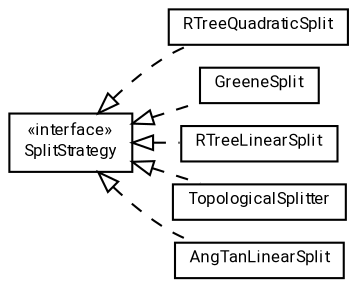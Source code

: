 #!/usr/local/bin/dot
#
# Class diagram 
# Generated by UMLGraph version R5_7_2-60-g0e99a6 (http://www.spinellis.gr/umlgraph/)
#

digraph G {
	graph [fontnames="svg"]
	edge [fontname="Roboto",fontsize=7,labelfontname="Roboto",labelfontsize=7,color="black"];
	node [fontname="Roboto",fontcolor="black",fontsize=8,shape=plaintext,margin=0,width=0,height=0];
	nodesep=0.15;
	ranksep=0.25;
	rankdir=LR;
	// de.lmu.ifi.dbs.elki.index.tree.spatial.rstarvariants.strategies.split.RTreeQuadraticSplit
	c693105 [label=<<table title="de.lmu.ifi.dbs.elki.index.tree.spatial.rstarvariants.strategies.split.RTreeQuadraticSplit" border="0" cellborder="1" cellspacing="0" cellpadding="2" href="RTreeQuadraticSplit.html" target="_parent">
		<tr><td><table border="0" cellspacing="0" cellpadding="1">
		<tr><td align="center" balign="center"> <font face="Roboto">RTreeQuadraticSplit</font> </td></tr>
		</table></td></tr>
		</table>>, URL="RTreeQuadraticSplit.html"];
	// de.lmu.ifi.dbs.elki.index.tree.spatial.rstarvariants.strategies.split.GreeneSplit
	c693107 [label=<<table title="de.lmu.ifi.dbs.elki.index.tree.spatial.rstarvariants.strategies.split.GreeneSplit" border="0" cellborder="1" cellspacing="0" cellpadding="2" href="GreeneSplit.html" target="_parent">
		<tr><td><table border="0" cellspacing="0" cellpadding="1">
		<tr><td align="center" balign="center"> <font face="Roboto">GreeneSplit</font> </td></tr>
		</table></td></tr>
		</table>>, URL="GreeneSplit.html"];
	// de.lmu.ifi.dbs.elki.index.tree.spatial.rstarvariants.strategies.split.SplitStrategy
	c693109 [label=<<table title="de.lmu.ifi.dbs.elki.index.tree.spatial.rstarvariants.strategies.split.SplitStrategy" border="0" cellborder="1" cellspacing="0" cellpadding="2" href="SplitStrategy.html" target="_parent">
		<tr><td><table border="0" cellspacing="0" cellpadding="1">
		<tr><td align="center" balign="center"> &#171;interface&#187; </td></tr>
		<tr><td align="center" balign="center"> <font face="Roboto">SplitStrategy</font> </td></tr>
		</table></td></tr>
		</table>>, URL="SplitStrategy.html"];
	// de.lmu.ifi.dbs.elki.index.tree.spatial.rstarvariants.strategies.split.RTreeLinearSplit
	c693110 [label=<<table title="de.lmu.ifi.dbs.elki.index.tree.spatial.rstarvariants.strategies.split.RTreeLinearSplit" border="0" cellborder="1" cellspacing="0" cellpadding="2" href="RTreeLinearSplit.html" target="_parent">
		<tr><td><table border="0" cellspacing="0" cellpadding="1">
		<tr><td align="center" balign="center"> <font face="Roboto">RTreeLinearSplit</font> </td></tr>
		</table></td></tr>
		</table>>, URL="RTreeLinearSplit.html"];
	// de.lmu.ifi.dbs.elki.index.tree.spatial.rstarvariants.strategies.split.TopologicalSplitter
	c693112 [label=<<table title="de.lmu.ifi.dbs.elki.index.tree.spatial.rstarvariants.strategies.split.TopologicalSplitter" border="0" cellborder="1" cellspacing="0" cellpadding="2" href="TopologicalSplitter.html" target="_parent">
		<tr><td><table border="0" cellspacing="0" cellpadding="1">
		<tr><td align="center" balign="center"> <font face="Roboto">TopologicalSplitter</font> </td></tr>
		</table></td></tr>
		</table>>, URL="TopologicalSplitter.html"];
	// de.lmu.ifi.dbs.elki.index.tree.spatial.rstarvariants.strategies.split.AngTanLinearSplit
	c693115 [label=<<table title="de.lmu.ifi.dbs.elki.index.tree.spatial.rstarvariants.strategies.split.AngTanLinearSplit" border="0" cellborder="1" cellspacing="0" cellpadding="2" href="AngTanLinearSplit.html" target="_parent">
		<tr><td><table border="0" cellspacing="0" cellpadding="1">
		<tr><td align="center" balign="center"> <font face="Roboto">AngTanLinearSplit</font> </td></tr>
		</table></td></tr>
		</table>>, URL="AngTanLinearSplit.html"];
	// de.lmu.ifi.dbs.elki.index.tree.spatial.rstarvariants.strategies.split.RTreeQuadraticSplit implements de.lmu.ifi.dbs.elki.index.tree.spatial.rstarvariants.strategies.split.SplitStrategy
	c693109 -> c693105 [arrowtail=empty,style=dashed,dir=back,weight=9];
	// de.lmu.ifi.dbs.elki.index.tree.spatial.rstarvariants.strategies.split.GreeneSplit implements de.lmu.ifi.dbs.elki.index.tree.spatial.rstarvariants.strategies.split.SplitStrategy
	c693109 -> c693107 [arrowtail=empty,style=dashed,dir=back,weight=9];
	// de.lmu.ifi.dbs.elki.index.tree.spatial.rstarvariants.strategies.split.RTreeLinearSplit implements de.lmu.ifi.dbs.elki.index.tree.spatial.rstarvariants.strategies.split.SplitStrategy
	c693109 -> c693110 [arrowtail=empty,style=dashed,dir=back,weight=9];
	// de.lmu.ifi.dbs.elki.index.tree.spatial.rstarvariants.strategies.split.TopologicalSplitter implements de.lmu.ifi.dbs.elki.index.tree.spatial.rstarvariants.strategies.split.SplitStrategy
	c693109 -> c693112 [arrowtail=empty,style=dashed,dir=back,weight=9];
	// de.lmu.ifi.dbs.elki.index.tree.spatial.rstarvariants.strategies.split.AngTanLinearSplit implements de.lmu.ifi.dbs.elki.index.tree.spatial.rstarvariants.strategies.split.SplitStrategy
	c693109 -> c693115 [arrowtail=empty,style=dashed,dir=back,weight=9];
}

